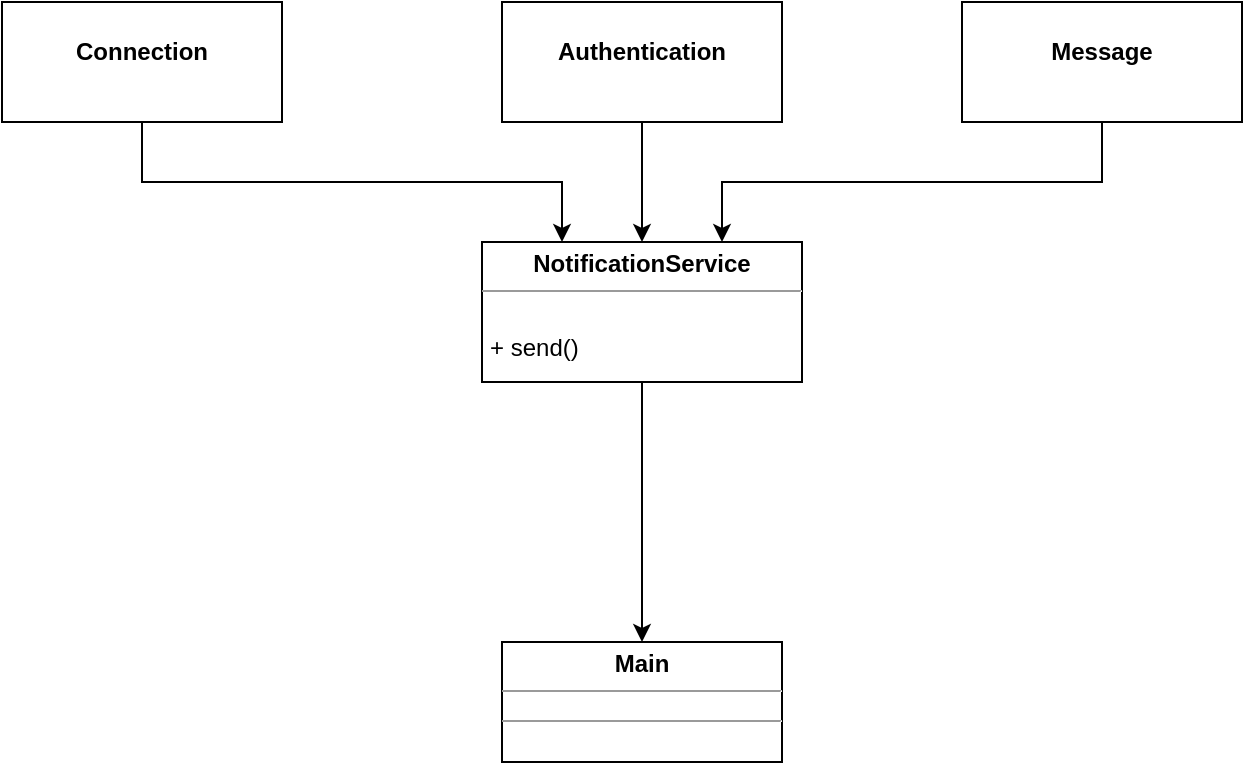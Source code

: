 <mxfile version="17.1.2" type="github">
  <diagram id="_mq-294duvgr5aQ91RPI" name="Page-1">
    <mxGraphModel dx="1226" dy="1153" grid="1" gridSize="10" guides="1" tooltips="1" connect="1" arrows="1" fold="1" page="1" pageScale="1" pageWidth="827" pageHeight="1169" math="0" shadow="0">
      <root>
        <mxCell id="0" />
        <mxCell id="1" parent="0" />
        <mxCell id="VOB-MAA1Yk0Ctn-mByTi-12" style="edgeStyle=orthogonalEdgeStyle;rounded=0;orthogonalLoop=1;jettySize=auto;html=1;exitX=0.5;exitY=1;exitDx=0;exitDy=0;" edge="1" parent="1" source="VOB-MAA1Yk0Ctn-mByTi-1" target="VOB-MAA1Yk0Ctn-mByTi-2">
          <mxGeometry relative="1" as="geometry" />
        </mxCell>
        <mxCell id="VOB-MAA1Yk0Ctn-mByTi-1" value="&lt;p style=&quot;margin: 0px ; margin-top: 4px ; text-align: center&quot;&gt;&lt;b&gt;NotificationService&lt;/b&gt;&lt;/p&gt;&lt;hr size=&quot;1&quot;&gt;&lt;p style=&quot;margin: 0px ; margin-left: 4px&quot;&gt;&lt;br&gt;&lt;/p&gt;&lt;p style=&quot;margin: 0px ; margin-left: 4px&quot;&gt;+ send()&lt;/p&gt;" style="verticalAlign=top;align=left;overflow=fill;fontSize=12;fontFamily=Helvetica;html=1;" vertex="1" parent="1">
          <mxGeometry x="400" y="200" width="160" height="70" as="geometry" />
        </mxCell>
        <mxCell id="VOB-MAA1Yk0Ctn-mByTi-2" value="&lt;p style=&quot;margin: 0px ; margin-top: 4px ; text-align: center&quot;&gt;&lt;b&gt;Main&lt;/b&gt;&lt;/p&gt;&lt;hr size=&quot;1&quot;&gt;&lt;div style=&quot;height: 2px&quot;&gt;&lt;/div&gt;&lt;hr size=&quot;1&quot;&gt;&lt;div style=&quot;height: 2px&quot;&gt;&lt;/div&gt;" style="verticalAlign=top;align=left;overflow=fill;fontSize=12;fontFamily=Helvetica;html=1;" vertex="1" parent="1">
          <mxGeometry x="410" y="400" width="140" height="60" as="geometry" />
        </mxCell>
        <mxCell id="VOB-MAA1Yk0Ctn-mByTi-10" style="edgeStyle=orthogonalEdgeStyle;rounded=0;orthogonalLoop=1;jettySize=auto;html=1;exitX=0.5;exitY=1;exitDx=0;exitDy=0;entryX=0.25;entryY=0;entryDx=0;entryDy=0;" edge="1" parent="1" source="VOB-MAA1Yk0Ctn-mByTi-5" target="VOB-MAA1Yk0Ctn-mByTi-1">
          <mxGeometry relative="1" as="geometry" />
        </mxCell>
        <mxCell id="VOB-MAA1Yk0Ctn-mByTi-5" value="&lt;p style=&quot;margin: 0px ; margin-top: 4px ; text-align: center&quot;&gt;&lt;br&gt;&lt;b&gt;Connection&lt;/b&gt;&lt;/p&gt;" style="verticalAlign=top;align=left;overflow=fill;fontSize=12;fontFamily=Helvetica;html=1;" vertex="1" parent="1">
          <mxGeometry x="160" y="80" width="140" height="60" as="geometry" />
        </mxCell>
        <mxCell id="VOB-MAA1Yk0Ctn-mByTi-9" style="edgeStyle=orthogonalEdgeStyle;rounded=0;orthogonalLoop=1;jettySize=auto;html=1;exitX=0.5;exitY=1;exitDx=0;exitDy=0;entryX=0.5;entryY=0;entryDx=0;entryDy=0;" edge="1" parent="1" source="VOB-MAA1Yk0Ctn-mByTi-6" target="VOB-MAA1Yk0Ctn-mByTi-1">
          <mxGeometry relative="1" as="geometry" />
        </mxCell>
        <mxCell id="VOB-MAA1Yk0Ctn-mByTi-6" value="&lt;p style=&quot;margin: 0px ; margin-top: 4px ; text-align: center&quot;&gt;&lt;br&gt;&lt;b&gt;Authentication&lt;/b&gt;&lt;/p&gt;" style="verticalAlign=top;align=left;overflow=fill;fontSize=12;fontFamily=Helvetica;html=1;" vertex="1" parent="1">
          <mxGeometry x="410" y="80" width="140" height="60" as="geometry" />
        </mxCell>
        <mxCell id="VOB-MAA1Yk0Ctn-mByTi-8" style="edgeStyle=orthogonalEdgeStyle;rounded=0;orthogonalLoop=1;jettySize=auto;html=1;exitX=0.5;exitY=1;exitDx=0;exitDy=0;entryX=0.75;entryY=0;entryDx=0;entryDy=0;" edge="1" parent="1" source="VOB-MAA1Yk0Ctn-mByTi-7" target="VOB-MAA1Yk0Ctn-mByTi-1">
          <mxGeometry relative="1" as="geometry" />
        </mxCell>
        <mxCell id="VOB-MAA1Yk0Ctn-mByTi-7" value="&lt;p style=&quot;margin: 0px ; margin-top: 4px ; text-align: center&quot;&gt;&lt;br&gt;&lt;b&gt;Message&lt;/b&gt;&lt;/p&gt;" style="verticalAlign=top;align=left;overflow=fill;fontSize=12;fontFamily=Helvetica;html=1;" vertex="1" parent="1">
          <mxGeometry x="640" y="80" width="140" height="60" as="geometry" />
        </mxCell>
      </root>
    </mxGraphModel>
  </diagram>
</mxfile>
